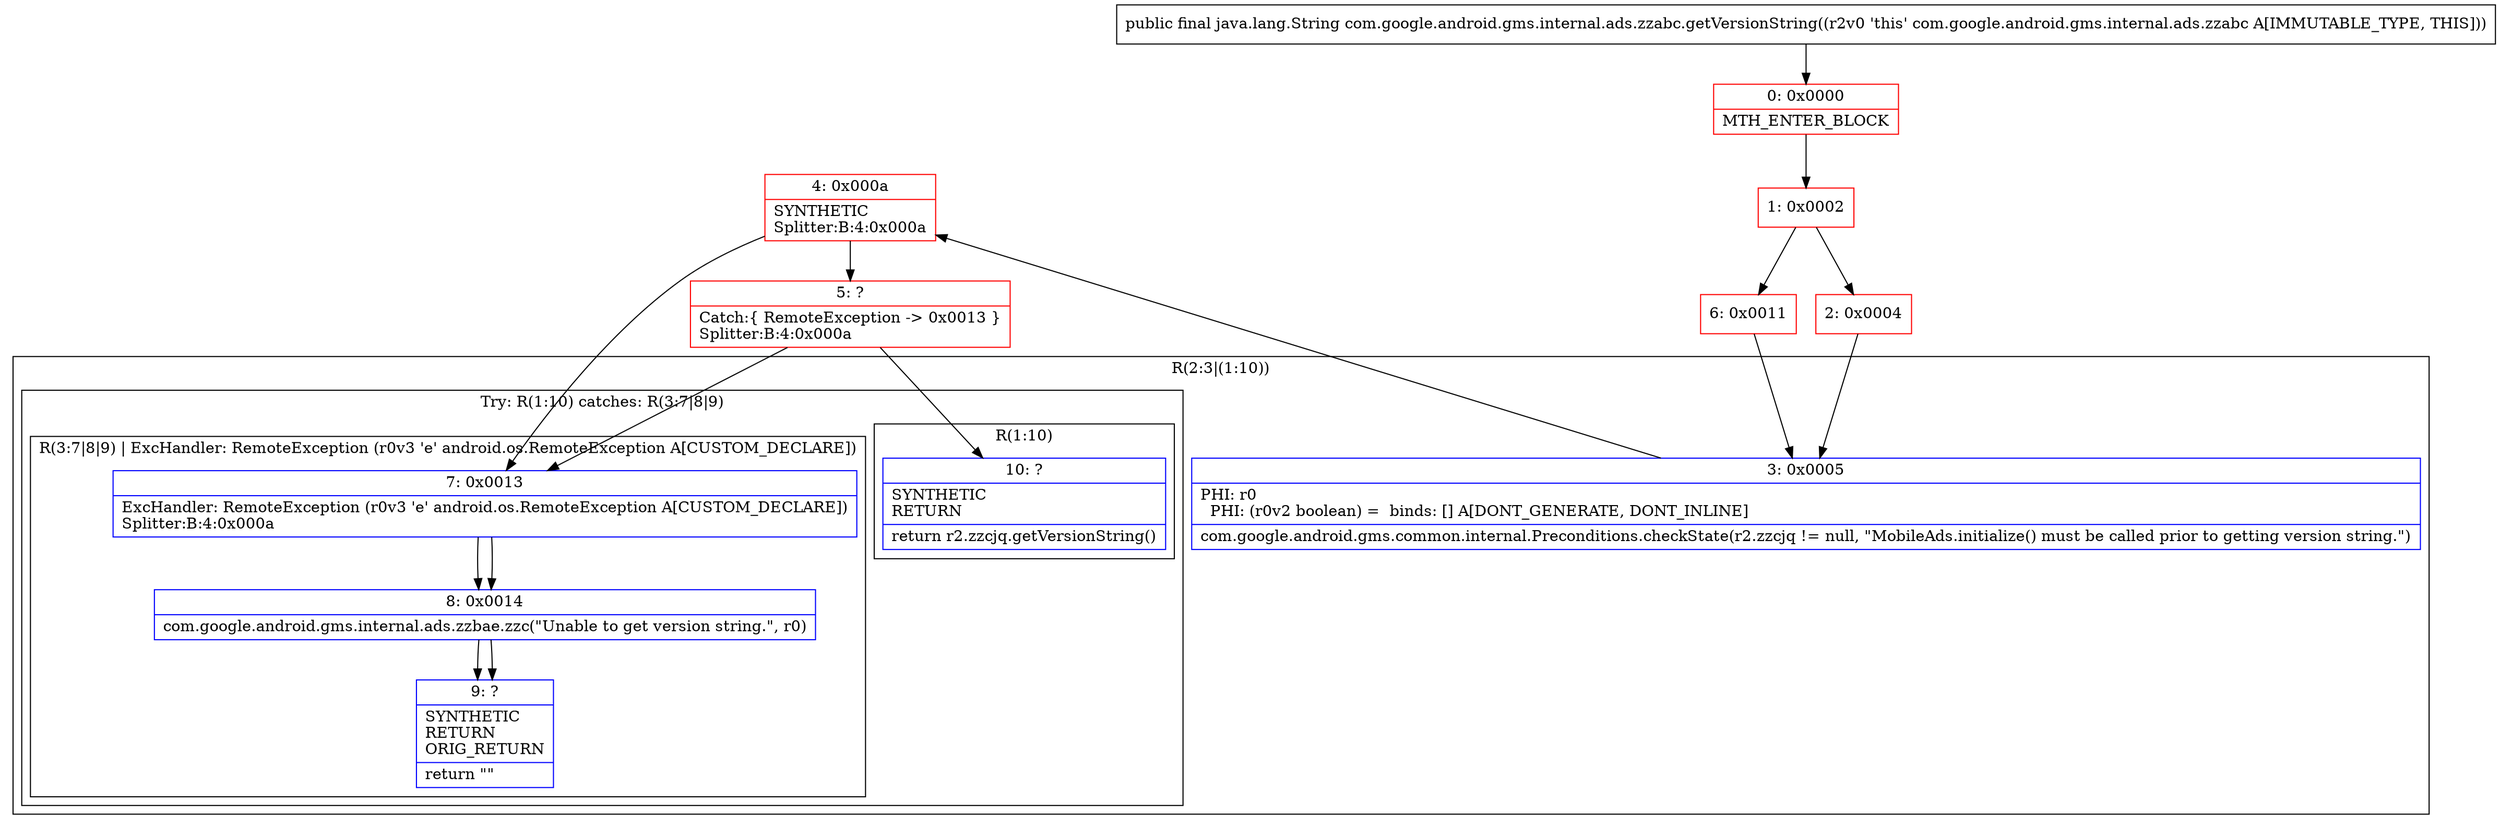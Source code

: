 digraph "CFG forcom.google.android.gms.internal.ads.zzabc.getVersionString()Ljava\/lang\/String;" {
subgraph cluster_Region_1323170151 {
label = "R(2:3|(1:10))";
node [shape=record,color=blue];
Node_3 [shape=record,label="{3\:\ 0x0005|PHI: r0 \l  PHI: (r0v2 boolean) =  binds: [] A[DONT_GENERATE, DONT_INLINE]\l|com.google.android.gms.common.internal.Preconditions.checkState(r2.zzcjq != null, \"MobileAds.initialize() must be called prior to getting version string.\")\l}"];
subgraph cluster_TryCatchRegion_345540262 {
label = "Try: R(1:10) catches: R(3:7|8|9)";
node [shape=record,color=blue];
subgraph cluster_Region_37922208 {
label = "R(1:10)";
node [shape=record,color=blue];
Node_10 [shape=record,label="{10\:\ ?|SYNTHETIC\lRETURN\l|return r2.zzcjq.getVersionString()\l}"];
}
subgraph cluster_Region_1122050909 {
label = "R(3:7|8|9) | ExcHandler: RemoteException (r0v3 'e' android.os.RemoteException A[CUSTOM_DECLARE])\l";
node [shape=record,color=blue];
Node_7 [shape=record,label="{7\:\ 0x0013|ExcHandler: RemoteException (r0v3 'e' android.os.RemoteException A[CUSTOM_DECLARE])\lSplitter:B:4:0x000a\l}"];
Node_8 [shape=record,label="{8\:\ 0x0014|com.google.android.gms.internal.ads.zzbae.zzc(\"Unable to get version string.\", r0)\l}"];
Node_9 [shape=record,label="{9\:\ ?|SYNTHETIC\lRETURN\lORIG_RETURN\l|return \"\"\l}"];
}
}
}
subgraph cluster_Region_1122050909 {
label = "R(3:7|8|9) | ExcHandler: RemoteException (r0v3 'e' android.os.RemoteException A[CUSTOM_DECLARE])\l";
node [shape=record,color=blue];
Node_7 [shape=record,label="{7\:\ 0x0013|ExcHandler: RemoteException (r0v3 'e' android.os.RemoteException A[CUSTOM_DECLARE])\lSplitter:B:4:0x000a\l}"];
Node_8 [shape=record,label="{8\:\ 0x0014|com.google.android.gms.internal.ads.zzbae.zzc(\"Unable to get version string.\", r0)\l}"];
Node_9 [shape=record,label="{9\:\ ?|SYNTHETIC\lRETURN\lORIG_RETURN\l|return \"\"\l}"];
}
Node_0 [shape=record,color=red,label="{0\:\ 0x0000|MTH_ENTER_BLOCK\l}"];
Node_1 [shape=record,color=red,label="{1\:\ 0x0002}"];
Node_2 [shape=record,color=red,label="{2\:\ 0x0004}"];
Node_4 [shape=record,color=red,label="{4\:\ 0x000a|SYNTHETIC\lSplitter:B:4:0x000a\l}"];
Node_5 [shape=record,color=red,label="{5\:\ ?|Catch:\{ RemoteException \-\> 0x0013 \}\lSplitter:B:4:0x000a\l}"];
Node_6 [shape=record,color=red,label="{6\:\ 0x0011}"];
MethodNode[shape=record,label="{public final java.lang.String com.google.android.gms.internal.ads.zzabc.getVersionString((r2v0 'this' com.google.android.gms.internal.ads.zzabc A[IMMUTABLE_TYPE, THIS])) }"];
MethodNode -> Node_0;
Node_3 -> Node_4;
Node_7 -> Node_8;
Node_8 -> Node_9;
Node_7 -> Node_8;
Node_8 -> Node_9;
Node_0 -> Node_1;
Node_1 -> Node_2;
Node_1 -> Node_6;
Node_2 -> Node_3;
Node_4 -> Node_5;
Node_4 -> Node_7;
Node_5 -> Node_7;
Node_5 -> Node_10;
Node_6 -> Node_3;
}

